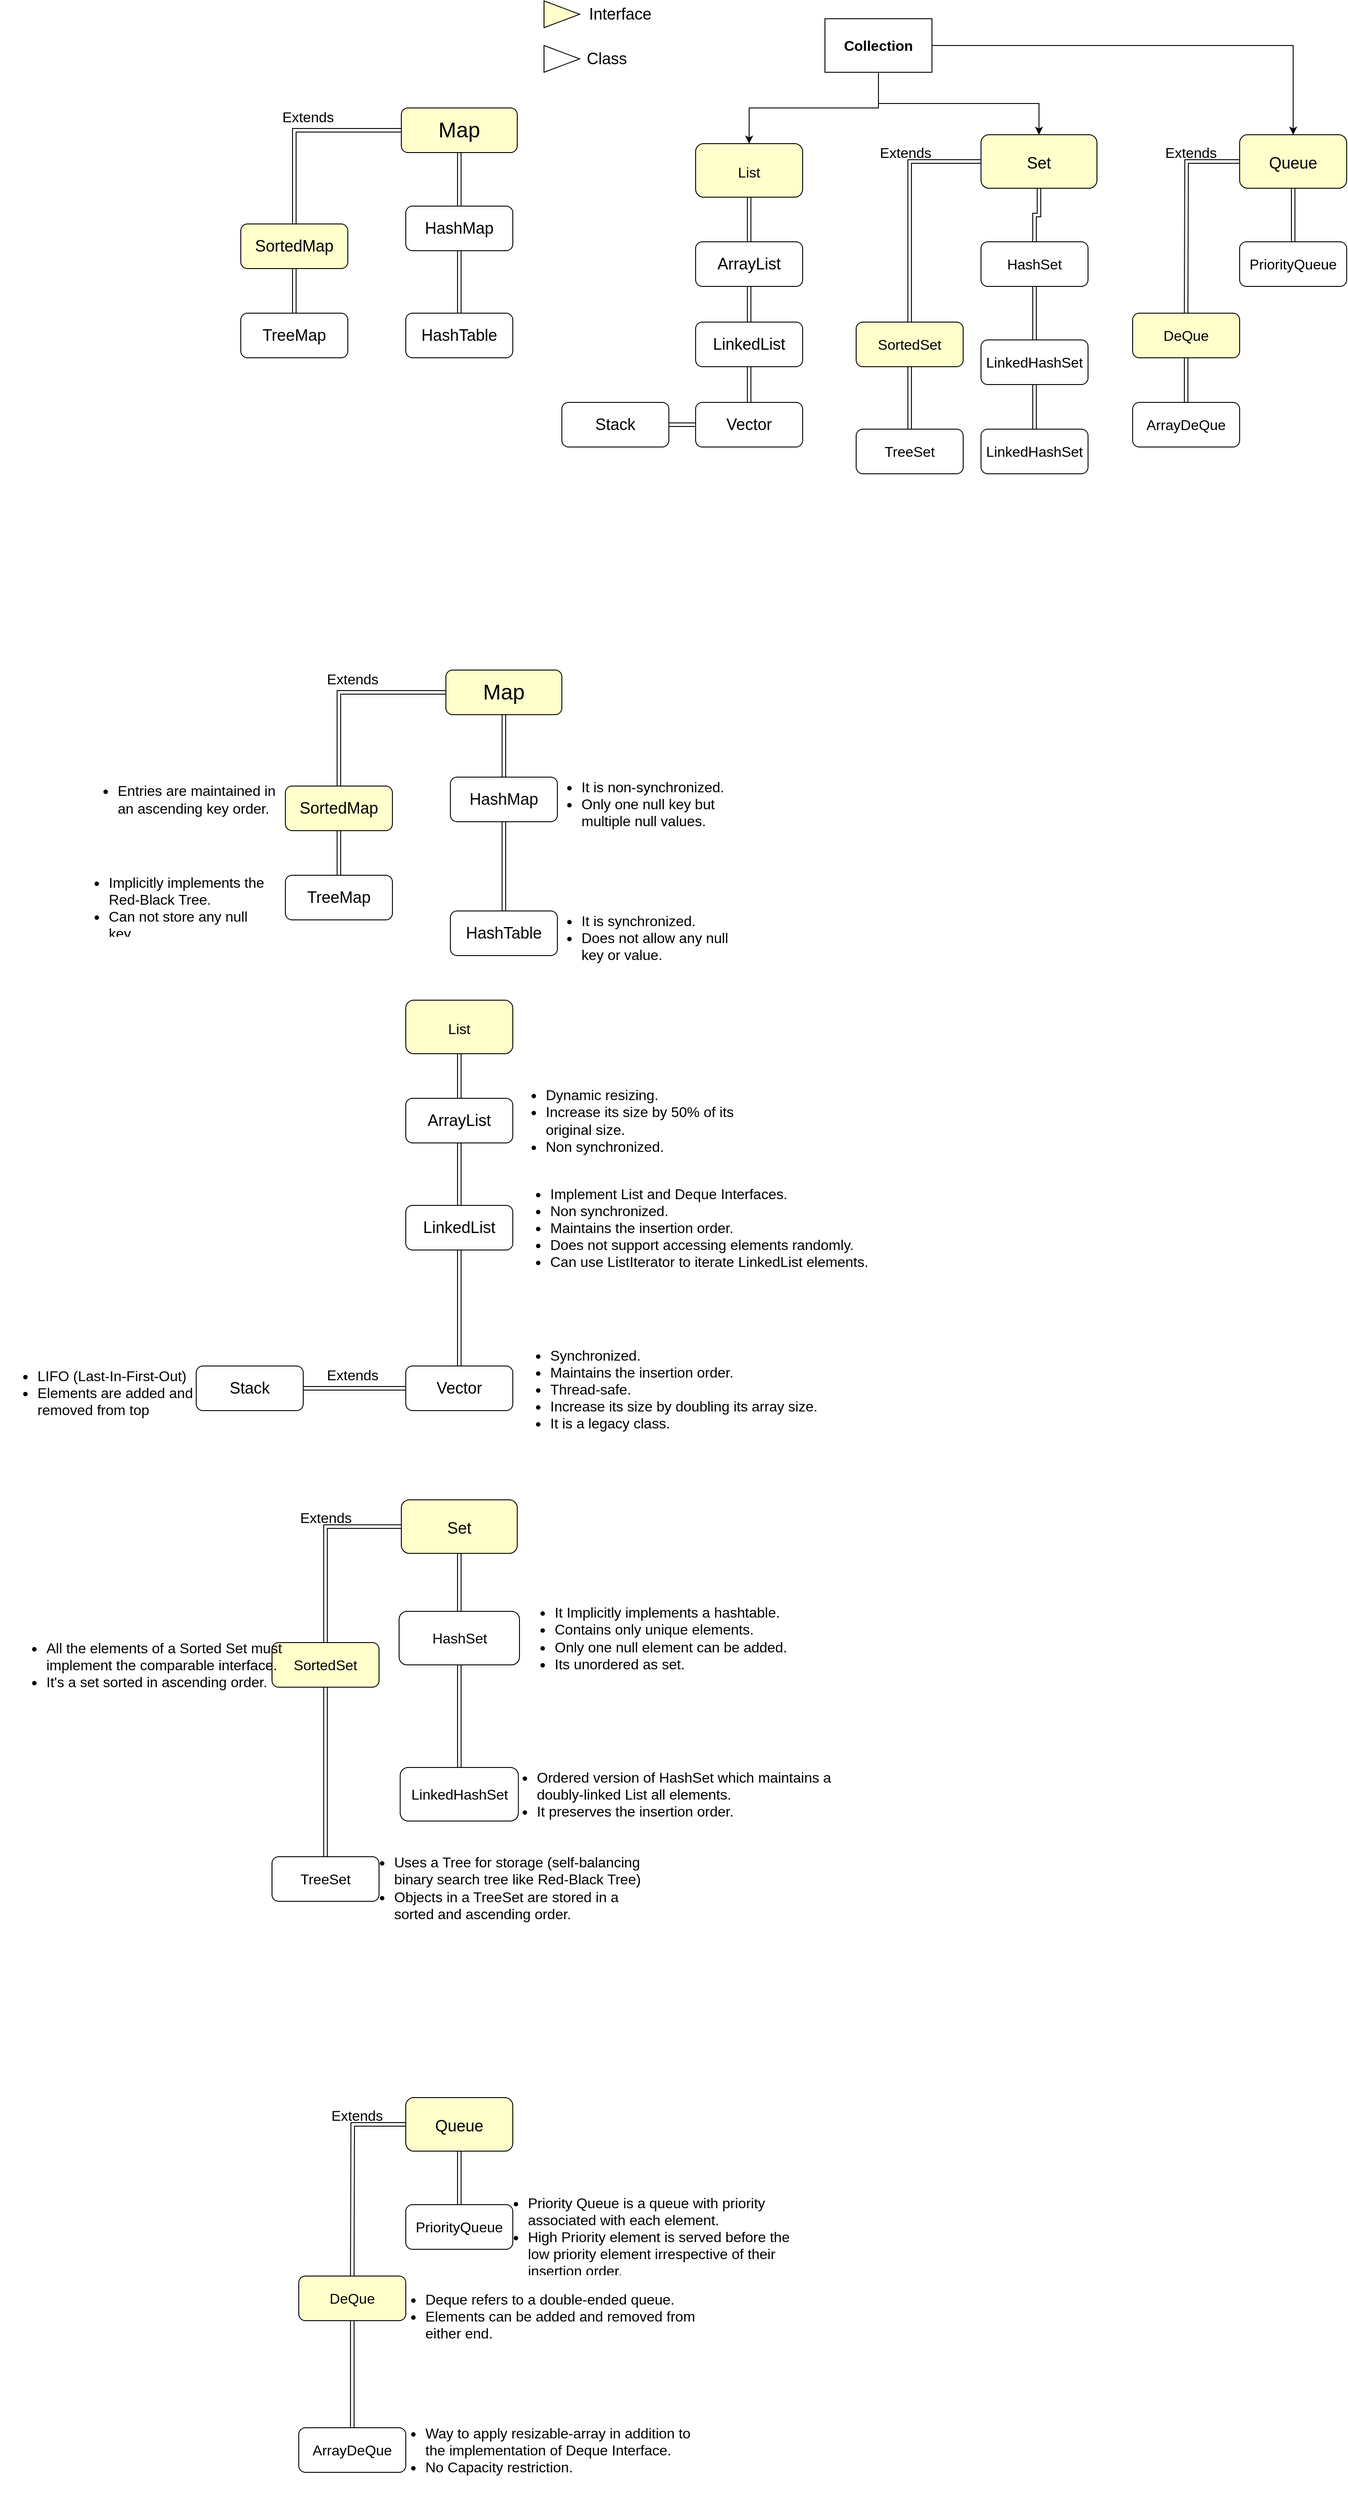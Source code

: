 <mxfile version="15.8.6" type="github" pages="2"><diagram id="_VKj2lzvZAZKMCZYrsVH" name="CollectionFramework"><mxGraphModel dx="2516" dy="801" grid="1" gridSize="10" guides="1" tooltips="1" connect="1" arrows="1" fold="1" page="1" pageScale="1" pageWidth="850" pageHeight="1100" math="0" shadow="0"><root><mxCell id="0"/><mxCell id="1" parent="0"/><mxCell id="1pBtBPHfWaSlfYn6Jvnw-9" style="edgeStyle=orthogonalEdgeStyle;rounded=0;orthogonalLoop=1;jettySize=auto;html=1;entryX=0.5;entryY=0;entryDx=0;entryDy=0;fontSize=24;" parent="1" source="1pBtBPHfWaSlfYn6Jvnw-1" target="1pBtBPHfWaSlfYn6Jvnw-6" edge="1"><mxGeometry relative="1" as="geometry"/></mxCell><mxCell id="1pBtBPHfWaSlfYn6Jvnw-12" style="edgeStyle=elbowEdgeStyle;rounded=0;orthogonalLoop=1;jettySize=auto;elbow=vertical;html=1;fontSize=24;" parent="1" source="1pBtBPHfWaSlfYn6Jvnw-1" target="1pBtBPHfWaSlfYn6Jvnw-7" edge="1"><mxGeometry relative="1" as="geometry"/></mxCell><mxCell id="1pBtBPHfWaSlfYn6Jvnw-13" style="edgeStyle=elbowEdgeStyle;rounded=0;orthogonalLoop=1;jettySize=auto;elbow=vertical;html=1;fontSize=24;" parent="1" source="1pBtBPHfWaSlfYn6Jvnw-1" target="1pBtBPHfWaSlfYn6Jvnw-5" edge="1"><mxGeometry relative="1" as="geometry"/></mxCell><mxCell id="1pBtBPHfWaSlfYn6Jvnw-1" value="&lt;font size=&quot;3&quot;&gt;&lt;b&gt;Collection&lt;/b&gt;&lt;/font&gt;" style="rounded=0;whiteSpace=wrap;html=1;" parent="1" vertex="1"><mxGeometry x="365" y="260" width="120" height="60" as="geometry"/></mxCell><mxCell id="1pBtBPHfWaSlfYn6Jvnw-72" value="" style="edgeStyle=orthogonalEdgeStyle;shape=link;curved=1;rounded=0;orthogonalLoop=1;jettySize=auto;html=1;fontSize=16;elbow=vertical;" parent="1" source="1pBtBPHfWaSlfYn6Jvnw-4" target="1pBtBPHfWaSlfYn6Jvnw-70" edge="1"><mxGeometry relative="1" as="geometry"/></mxCell><mxCell id="1pBtBPHfWaSlfYn6Jvnw-77" style="edgeStyle=orthogonalEdgeStyle;shape=link;curved=1;rounded=0;orthogonalLoop=1;jettySize=auto;html=1;fontSize=16;elbow=vertical;" parent="1" source="1pBtBPHfWaSlfYn6Jvnw-4" target="1pBtBPHfWaSlfYn6Jvnw-76" edge="1"><mxGeometry relative="1" as="geometry"/></mxCell><mxCell id="1pBtBPHfWaSlfYn6Jvnw-4" value="Map" style="rounded=1;whiteSpace=wrap;html=1;fontSize=24;fillColor=#FFFFCC;" parent="1" vertex="1"><mxGeometry x="-110" y="360" width="130" height="50" as="geometry"/></mxCell><mxCell id="1pBtBPHfWaSlfYn6Jvnw-65" style="edgeStyle=orthogonalEdgeStyle;shape=link;curved=1;rounded=0;orthogonalLoop=1;jettySize=auto;html=1;fontSize=16;elbow=vertical;" parent="1" source="1pBtBPHfWaSlfYn6Jvnw-6" edge="1"><mxGeometry relative="1" as="geometry"><mxPoint x="770" y="590" as="targetPoint"/></mxGeometry></mxCell><mxCell id="1pBtBPHfWaSlfYn6Jvnw-66" value="" style="edgeStyle=orthogonalEdgeStyle;shape=link;curved=1;rounded=0;orthogonalLoop=1;jettySize=auto;html=1;fontSize=16;elbow=vertical;" parent="1" source="1pBtBPHfWaSlfYn6Jvnw-6" target="1pBtBPHfWaSlfYn6Jvnw-61" edge="1"><mxGeometry relative="1" as="geometry"/></mxCell><mxCell id="1pBtBPHfWaSlfYn6Jvnw-6" value="&lt;font style=&quot;font-size: 18px&quot;&gt;Queue&lt;/font&gt;" style="rounded=1;whiteSpace=wrap;html=1;fontSize=24;fillColor=#FFFFCC;" parent="1" vertex="1"><mxGeometry x="830" y="390" width="120" height="60" as="geometry"/></mxCell><mxCell id="1pBtBPHfWaSlfYn6Jvnw-54" style="edgeStyle=orthogonalEdgeStyle;shape=link;curved=1;rounded=0;orthogonalLoop=1;jettySize=auto;html=1;entryX=0.5;entryY=0;entryDx=0;entryDy=0;fontSize=16;elbow=vertical;" parent="1" source="1pBtBPHfWaSlfYn6Jvnw-7" target="1pBtBPHfWaSlfYn6Jvnw-51" edge="1"><mxGeometry relative="1" as="geometry"/></mxCell><mxCell id="1pBtBPHfWaSlfYn6Jvnw-57" value="" style="edgeStyle=orthogonalEdgeStyle;shape=link;curved=1;rounded=0;orthogonalLoop=1;jettySize=auto;html=1;fontSize=16;elbow=vertical;" parent="1" source="1pBtBPHfWaSlfYn6Jvnw-7" target="1pBtBPHfWaSlfYn6Jvnw-42" edge="1"><mxGeometry relative="1" as="geometry"/></mxCell><mxCell id="1pBtBPHfWaSlfYn6Jvnw-7" value="&lt;font style=&quot;font-size: 18px&quot;&gt;Set&lt;/font&gt;" style="rounded=1;whiteSpace=wrap;html=1;fontSize=24;fillColor=#FFFFCC;" parent="1" vertex="1"><mxGeometry x="540" y="390" width="130" height="60" as="geometry"/></mxCell><mxCell id="1pBtBPHfWaSlfYn6Jvnw-14" value="" style="triangle;whiteSpace=wrap;html=1;fontSize=18;fillColor=#FFFFCC;" parent="1" vertex="1"><mxGeometry x="50" y="240" width="40" height="30" as="geometry"/></mxCell><mxCell id="1pBtBPHfWaSlfYn6Jvnw-15" value="Interface" style="text;html=1;align=center;verticalAlign=middle;resizable=0;points=[];autosize=1;strokeColor=none;fillColor=none;fontSize=18;" parent="1" vertex="1"><mxGeometry x="90" y="240" width="90" height="30" as="geometry"/></mxCell><mxCell id="1pBtBPHfWaSlfYn6Jvnw-17" value="" style="triangle;whiteSpace=wrap;html=1;fontSize=18;fillColor=none;" parent="1" vertex="1"><mxGeometry x="50" y="290" width="40" height="30" as="geometry"/></mxCell><mxCell id="1pBtBPHfWaSlfYn6Jvnw-18" value="Class" style="text;html=1;align=center;verticalAlign=middle;resizable=0;points=[];autosize=1;strokeColor=none;fillColor=none;fontSize=18;" parent="1" vertex="1"><mxGeometry x="90" y="290" width="60" height="30" as="geometry"/></mxCell><mxCell id="1pBtBPHfWaSlfYn6Jvnw-30" style="edgeStyle=elbowEdgeStyle;shape=link;rounded=0;orthogonalLoop=1;jettySize=auto;elbow=vertical;html=1;entryX=0.5;entryY=0;entryDx=0;entryDy=0;fontSize=18;" parent="1" source="1pBtBPHfWaSlfYn6Jvnw-5" target="1pBtBPHfWaSlfYn6Jvnw-29" edge="1"><mxGeometry relative="1" as="geometry"/></mxCell><mxCell id="1pBtBPHfWaSlfYn6Jvnw-5" value="&lt;font size=&quot;3&quot;&gt;List&lt;/font&gt;" style="rounded=1;whiteSpace=wrap;html=1;fontSize=24;fillColor=#FFFFCC;" parent="1" vertex="1"><mxGeometry x="220" y="400" width="120" height="60" as="geometry"/></mxCell><mxCell id="1pBtBPHfWaSlfYn6Jvnw-33" style="edgeStyle=elbowEdgeStyle;shape=link;rounded=0;orthogonalLoop=1;jettySize=auto;elbow=vertical;html=1;entryX=0.5;entryY=0;entryDx=0;entryDy=0;fontSize=18;" parent="1" source="1pBtBPHfWaSlfYn6Jvnw-29" target="1pBtBPHfWaSlfYn6Jvnw-32" edge="1"><mxGeometry relative="1" as="geometry"/></mxCell><mxCell id="1pBtBPHfWaSlfYn6Jvnw-29" value="ArrayList" style="rounded=1;whiteSpace=wrap;html=1;fontSize=18;fillColor=none;" parent="1" vertex="1"><mxGeometry x="220" y="510" width="120" height="50" as="geometry"/></mxCell><mxCell id="1pBtBPHfWaSlfYn6Jvnw-35" value="" style="edgeStyle=elbowEdgeStyle;shape=link;rounded=0;orthogonalLoop=1;jettySize=auto;elbow=vertical;html=1;fontSize=18;" parent="1" source="1pBtBPHfWaSlfYn6Jvnw-32" target="1pBtBPHfWaSlfYn6Jvnw-34" edge="1"><mxGeometry relative="1" as="geometry"/></mxCell><mxCell id="1pBtBPHfWaSlfYn6Jvnw-32" value="LinkedList" style="rounded=1;whiteSpace=wrap;html=1;fontSize=18;fillColor=none;" parent="1" vertex="1"><mxGeometry x="220" y="600" width="120" height="50" as="geometry"/></mxCell><mxCell id="1pBtBPHfWaSlfYn6Jvnw-37" value="" style="edgeStyle=elbowEdgeStyle;shape=link;rounded=0;orthogonalLoop=1;jettySize=auto;elbow=vertical;html=1;fontSize=18;" parent="1" source="1pBtBPHfWaSlfYn6Jvnw-34" target="1pBtBPHfWaSlfYn6Jvnw-36" edge="1"><mxGeometry relative="1" as="geometry"/></mxCell><mxCell id="1pBtBPHfWaSlfYn6Jvnw-41" value="" style="edgeStyle=elbowEdgeStyle;shape=link;rounded=0;orthogonalLoop=1;jettySize=auto;elbow=vertical;html=1;fontSize=18;" parent="1" source="1pBtBPHfWaSlfYn6Jvnw-34" target="1pBtBPHfWaSlfYn6Jvnw-36" edge="1"><mxGeometry relative="1" as="geometry"/></mxCell><mxCell id="1pBtBPHfWaSlfYn6Jvnw-34" value="Vector" style="rounded=1;whiteSpace=wrap;html=1;fontSize=18;fillColor=none;" parent="1" vertex="1"><mxGeometry x="220" y="690" width="120" height="50" as="geometry"/></mxCell><mxCell id="1pBtBPHfWaSlfYn6Jvnw-36" value="Stack" style="rounded=1;whiteSpace=wrap;html=1;fontSize=18;fillColor=none;" parent="1" vertex="1"><mxGeometry x="70" y="690" width="120" height="50" as="geometry"/></mxCell><mxCell id="1pBtBPHfWaSlfYn6Jvnw-59" value="" style="edgeStyle=orthogonalEdgeStyle;shape=link;curved=1;rounded=0;orthogonalLoop=1;jettySize=auto;html=1;fontSize=16;elbow=vertical;" parent="1" source="1pBtBPHfWaSlfYn6Jvnw-42" target="1pBtBPHfWaSlfYn6Jvnw-43" edge="1"><mxGeometry relative="1" as="geometry"/></mxCell><mxCell id="1pBtBPHfWaSlfYn6Jvnw-42" value="&lt;font style=&quot;font-size: 16px&quot;&gt;HashSet&lt;/font&gt;" style="rounded=1;whiteSpace=wrap;html=1;fontSize=18;fillColor=none;" parent="1" vertex="1"><mxGeometry x="540" y="510" width="120" height="50" as="geometry"/></mxCell><mxCell id="1pBtBPHfWaSlfYn6Jvnw-60" value="" style="edgeStyle=orthogonalEdgeStyle;shape=link;curved=1;rounded=0;orthogonalLoop=1;jettySize=auto;html=1;fontSize=16;elbow=vertical;" parent="1" source="1pBtBPHfWaSlfYn6Jvnw-43" target="1pBtBPHfWaSlfYn6Jvnw-44" edge="1"><mxGeometry relative="1" as="geometry"/></mxCell><mxCell id="1pBtBPHfWaSlfYn6Jvnw-43" value="&lt;font style=&quot;font-size: 16px&quot;&gt;LinkedHashSet&lt;/font&gt;" style="rounded=1;whiteSpace=wrap;html=1;fontSize=18;fillColor=none;" parent="1" vertex="1"><mxGeometry x="540" y="620" width="120" height="50" as="geometry"/></mxCell><mxCell id="1pBtBPHfWaSlfYn6Jvnw-44" value="&lt;font style=&quot;font-size: 16px&quot;&gt;LinkedHashSet&lt;/font&gt;" style="rounded=1;whiteSpace=wrap;html=1;fontSize=18;fillColor=none;" parent="1" vertex="1"><mxGeometry x="540" y="720" width="120" height="50" as="geometry"/></mxCell><mxCell id="1pBtBPHfWaSlfYn6Jvnw-45" value="&lt;font style=&quot;font-size: 16px&quot;&gt;TreeSet&lt;/font&gt;" style="rounded=1;whiteSpace=wrap;html=1;fontSize=18;fillColor=none;" parent="1" vertex="1"><mxGeometry x="400" y="720" width="120" height="50" as="geometry"/></mxCell><mxCell id="1pBtBPHfWaSlfYn6Jvnw-49" value="Extends" style="text;html=1;align=center;verticalAlign=middle;resizable=0;points=[];autosize=1;strokeColor=none;fillColor=none;fontSize=16;" parent="1" vertex="1"><mxGeometry x="420" y="400" width="70" height="20" as="geometry"/></mxCell><mxCell id="1pBtBPHfWaSlfYn6Jvnw-55" style="edgeStyle=orthogonalEdgeStyle;shape=link;curved=1;rounded=0;orthogonalLoop=1;jettySize=auto;html=1;entryX=0.5;entryY=0;entryDx=0;entryDy=0;fontSize=16;elbow=vertical;" parent="1" source="1pBtBPHfWaSlfYn6Jvnw-51" target="1pBtBPHfWaSlfYn6Jvnw-45" edge="1"><mxGeometry relative="1" as="geometry"/></mxCell><mxCell id="1pBtBPHfWaSlfYn6Jvnw-51" value="&lt;font style=&quot;font-size: 16px&quot;&gt;SortedSet&lt;br&gt;&lt;/font&gt;" style="rounded=1;whiteSpace=wrap;html=1;fontSize=18;fillColor=#FFFFCC;" parent="1" vertex="1"><mxGeometry x="400" y="600" width="120" height="50" as="geometry"/></mxCell><mxCell id="1pBtBPHfWaSlfYn6Jvnw-61" value="&lt;font style=&quot;font-size: 16px&quot;&gt;PriorityQueue&lt;/font&gt;" style="rounded=1;whiteSpace=wrap;html=1;fontSize=18;fillColor=none;" parent="1" vertex="1"><mxGeometry x="830" y="510" width="120" height="50" as="geometry"/></mxCell><mxCell id="1pBtBPHfWaSlfYn6Jvnw-69" value="" style="edgeStyle=orthogonalEdgeStyle;shape=link;curved=1;rounded=0;orthogonalLoop=1;jettySize=auto;html=1;fontSize=16;elbow=vertical;" parent="1" source="1pBtBPHfWaSlfYn6Jvnw-62" target="1pBtBPHfWaSlfYn6Jvnw-68" edge="1"><mxGeometry relative="1" as="geometry"/></mxCell><mxCell id="1pBtBPHfWaSlfYn6Jvnw-62" value="&lt;font style=&quot;font-size: 16px&quot;&gt;DeQue&lt;/font&gt;" style="rounded=1;whiteSpace=wrap;html=1;fontSize=18;fillColor=#FFFFCC;" parent="1" vertex="1"><mxGeometry x="710" y="590" width="120" height="50" as="geometry"/></mxCell><mxCell id="1pBtBPHfWaSlfYn6Jvnw-67" value="Extends" style="text;html=1;align=center;verticalAlign=middle;resizable=0;points=[];autosize=1;strokeColor=none;fillColor=none;fontSize=16;" parent="1" vertex="1"><mxGeometry x="740" y="400" width="70" height="20" as="geometry"/></mxCell><mxCell id="1pBtBPHfWaSlfYn6Jvnw-68" value="&lt;font style=&quot;font-size: 16px&quot;&gt;ArrayDeQue&lt;/font&gt;" style="rounded=1;whiteSpace=wrap;html=1;fontSize=18;fillColor=none;" parent="1" vertex="1"><mxGeometry x="710" y="690" width="120" height="50" as="geometry"/></mxCell><mxCell id="1pBtBPHfWaSlfYn6Jvnw-73" value="" style="edgeStyle=orthogonalEdgeStyle;shape=link;curved=1;rounded=0;orthogonalLoop=1;jettySize=auto;html=1;fontSize=16;elbow=vertical;" parent="1" source="1pBtBPHfWaSlfYn6Jvnw-70" target="1pBtBPHfWaSlfYn6Jvnw-71" edge="1"><mxGeometry relative="1" as="geometry"/></mxCell><mxCell id="1pBtBPHfWaSlfYn6Jvnw-70" value="HashMap" style="rounded=1;whiteSpace=wrap;html=1;fontSize=18;fillColor=none;" parent="1" vertex="1"><mxGeometry x="-105" y="470" width="120" height="50" as="geometry"/></mxCell><mxCell id="1pBtBPHfWaSlfYn6Jvnw-71" value="HashTable&lt;br&gt;" style="rounded=1;whiteSpace=wrap;html=1;fontSize=18;fillColor=none;" parent="1" vertex="1"><mxGeometry x="-105" y="590" width="120" height="50" as="geometry"/></mxCell><mxCell id="1pBtBPHfWaSlfYn6Jvnw-74" value="TreeMap" style="rounded=1;whiteSpace=wrap;html=1;fontSize=18;fillColor=none;" parent="1" vertex="1"><mxGeometry x="-290" y="590" width="120" height="50" as="geometry"/></mxCell><mxCell id="1pBtBPHfWaSlfYn6Jvnw-78" value="" style="edgeStyle=orthogonalEdgeStyle;shape=link;curved=1;rounded=0;orthogonalLoop=1;jettySize=auto;html=1;fontSize=16;elbow=vertical;" parent="1" source="1pBtBPHfWaSlfYn6Jvnw-76" target="1pBtBPHfWaSlfYn6Jvnw-74" edge="1"><mxGeometry relative="1" as="geometry"/></mxCell><mxCell id="1pBtBPHfWaSlfYn6Jvnw-76" value="SortedMap" style="rounded=1;whiteSpace=wrap;html=1;fontSize=18;fillColor=#FFFFCC;" parent="1" vertex="1"><mxGeometry x="-290" y="490" width="120" height="50" as="geometry"/></mxCell><mxCell id="1pBtBPHfWaSlfYn6Jvnw-79" value="Extends" style="text;html=1;align=center;verticalAlign=middle;resizable=0;points=[];autosize=1;strokeColor=none;fillColor=none;fontSize=16;" parent="1" vertex="1"><mxGeometry x="-250" y="360" width="70" height="20" as="geometry"/></mxCell><mxCell id="1pBtBPHfWaSlfYn6Jvnw-86" value="" style="edgeStyle=orthogonalEdgeStyle;shape=link;curved=1;rounded=0;orthogonalLoop=1;jettySize=auto;html=1;fontSize=16;elbow=vertical;" parent="1" source="1pBtBPHfWaSlfYn6Jvnw-88" target="1pBtBPHfWaSlfYn6Jvnw-90" edge="1"><mxGeometry relative="1" as="geometry"/></mxCell><mxCell id="1pBtBPHfWaSlfYn6Jvnw-87" style="edgeStyle=orthogonalEdgeStyle;shape=link;curved=1;rounded=0;orthogonalLoop=1;jettySize=auto;html=1;fontSize=16;elbow=vertical;" parent="1" source="1pBtBPHfWaSlfYn6Jvnw-88" target="1pBtBPHfWaSlfYn6Jvnw-94" edge="1"><mxGeometry relative="1" as="geometry"/></mxCell><mxCell id="1pBtBPHfWaSlfYn6Jvnw-88" value="Map" style="rounded=1;whiteSpace=wrap;html=1;fontSize=24;fillColor=#FFFFCC;" parent="1" vertex="1"><mxGeometry x="-60" y="990" width="130" height="50" as="geometry"/></mxCell><mxCell id="1pBtBPHfWaSlfYn6Jvnw-89" value="" style="edgeStyle=orthogonalEdgeStyle;shape=link;curved=1;rounded=0;orthogonalLoop=1;jettySize=auto;html=1;fontSize=16;elbow=vertical;" parent="1" source="1pBtBPHfWaSlfYn6Jvnw-90" target="1pBtBPHfWaSlfYn6Jvnw-91" edge="1"><mxGeometry relative="1" as="geometry"/></mxCell><mxCell id="1pBtBPHfWaSlfYn6Jvnw-90" value="HashMap" style="rounded=1;whiteSpace=wrap;html=1;fontSize=18;fillColor=none;" parent="1" vertex="1"><mxGeometry x="-55" y="1110" width="120" height="50" as="geometry"/></mxCell><mxCell id="1pBtBPHfWaSlfYn6Jvnw-91" value="HashTable&lt;br&gt;" style="rounded=1;whiteSpace=wrap;html=1;fontSize=18;fillColor=none;" parent="1" vertex="1"><mxGeometry x="-55" y="1260" width="120" height="50" as="geometry"/></mxCell><mxCell id="1pBtBPHfWaSlfYn6Jvnw-92" value="TreeMap" style="rounded=1;whiteSpace=wrap;html=1;fontSize=18;fillColor=none;" parent="1" vertex="1"><mxGeometry x="-240" y="1220" width="120" height="50" as="geometry"/></mxCell><mxCell id="1pBtBPHfWaSlfYn6Jvnw-93" value="" style="edgeStyle=orthogonalEdgeStyle;shape=link;curved=1;rounded=0;orthogonalLoop=1;jettySize=auto;html=1;fontSize=16;elbow=vertical;" parent="1" source="1pBtBPHfWaSlfYn6Jvnw-94" target="1pBtBPHfWaSlfYn6Jvnw-92" edge="1"><mxGeometry relative="1" as="geometry"/></mxCell><mxCell id="1pBtBPHfWaSlfYn6Jvnw-94" value="SortedMap" style="rounded=1;whiteSpace=wrap;html=1;fontSize=18;fillColor=#FFFFCC;" parent="1" vertex="1"><mxGeometry x="-240" y="1120" width="120" height="50" as="geometry"/></mxCell><mxCell id="1pBtBPHfWaSlfYn6Jvnw-95" value="Extends" style="text;html=1;align=center;verticalAlign=middle;resizable=0;points=[];autosize=1;strokeColor=none;fillColor=none;fontSize=16;" parent="1" vertex="1"><mxGeometry x="-200" y="990" width="70" height="20" as="geometry"/></mxCell><mxCell id="1pBtBPHfWaSlfYn6Jvnw-104" value="&lt;ul&gt;&lt;li&gt;It is non-synchronized.&lt;/li&gt;&lt;li&gt;Only one null key but multiple null values.&lt;/li&gt;&lt;/ul&gt;" style="text;strokeColor=none;fillColor=none;html=1;whiteSpace=wrap;verticalAlign=middle;overflow=hidden;fontSize=16;" parent="1" vertex="1"><mxGeometry x="50" y="1090" width="230" height="100" as="geometry"/></mxCell><mxCell id="1pBtBPHfWaSlfYn6Jvnw-105" value="&lt;ul&gt;&lt;li&gt;It is synchronized.&lt;/li&gt;&lt;li&gt;Does not allow any null key or value.&lt;/li&gt;&lt;/ul&gt;" style="text;strokeColor=none;fillColor=none;html=1;whiteSpace=wrap;verticalAlign=middle;overflow=hidden;fontSize=16;" parent="1" vertex="1"><mxGeometry x="50" y="1240" width="230" height="100" as="geometry"/></mxCell><mxCell id="1pBtBPHfWaSlfYn6Jvnw-106" value="&lt;ul&gt;&lt;li&gt;Entries are maintained in an ascending key order.&lt;/li&gt;&lt;/ul&gt;" style="text;strokeColor=none;fillColor=none;html=1;whiteSpace=wrap;verticalAlign=middle;overflow=hidden;fontSize=16;" parent="1" vertex="1"><mxGeometry x="-470" y="1090" width="230" height="90" as="geometry"/></mxCell><mxCell id="1pBtBPHfWaSlfYn6Jvnw-108" value="&lt;ul&gt;&lt;li&gt;Implicitly implements the Red-Black Tree.&lt;/li&gt;&lt;li&gt;Can not store any null key.&lt;/li&gt;&lt;/ul&gt;" style="text;strokeColor=none;fillColor=none;html=1;whiteSpace=wrap;verticalAlign=middle;overflow=hidden;fontSize=16;" parent="1" vertex="1"><mxGeometry x="-480" y="1200" width="230" height="90" as="geometry"/></mxCell><mxCell id="1pBtBPHfWaSlfYn6Jvnw-109" style="edgeStyle=elbowEdgeStyle;shape=link;rounded=0;orthogonalLoop=1;jettySize=auto;elbow=vertical;html=1;entryX=0.5;entryY=0;entryDx=0;entryDy=0;fontSize=18;" parent="1" source="1pBtBPHfWaSlfYn6Jvnw-110" target="1pBtBPHfWaSlfYn6Jvnw-112" edge="1"><mxGeometry relative="1" as="geometry"/></mxCell><mxCell id="1pBtBPHfWaSlfYn6Jvnw-110" value="&lt;font size=&quot;3&quot;&gt;List&lt;/font&gt;" style="rounded=1;whiteSpace=wrap;html=1;fontSize=24;fillColor=#FFFFCC;" parent="1" vertex="1"><mxGeometry x="-105" y="1360" width="120" height="60" as="geometry"/></mxCell><mxCell id="1pBtBPHfWaSlfYn6Jvnw-111" style="edgeStyle=elbowEdgeStyle;shape=link;rounded=0;orthogonalLoop=1;jettySize=auto;elbow=vertical;html=1;entryX=0.5;entryY=0;entryDx=0;entryDy=0;fontSize=18;" parent="1" source="1pBtBPHfWaSlfYn6Jvnw-112" target="1pBtBPHfWaSlfYn6Jvnw-114" edge="1"><mxGeometry relative="1" as="geometry"/></mxCell><mxCell id="1pBtBPHfWaSlfYn6Jvnw-112" value="ArrayList" style="rounded=1;whiteSpace=wrap;html=1;fontSize=18;fillColor=none;" parent="1" vertex="1"><mxGeometry x="-105" y="1470" width="120" height="50" as="geometry"/></mxCell><mxCell id="1pBtBPHfWaSlfYn6Jvnw-113" value="" style="edgeStyle=elbowEdgeStyle;shape=link;rounded=0;orthogonalLoop=1;jettySize=auto;elbow=vertical;html=1;fontSize=18;" parent="1" source="1pBtBPHfWaSlfYn6Jvnw-114" target="1pBtBPHfWaSlfYn6Jvnw-117" edge="1"><mxGeometry relative="1" as="geometry"/></mxCell><mxCell id="1pBtBPHfWaSlfYn6Jvnw-114" value="LinkedList" style="rounded=1;whiteSpace=wrap;html=1;fontSize=18;fillColor=none;" parent="1" vertex="1"><mxGeometry x="-105" y="1590" width="120" height="50" as="geometry"/></mxCell><mxCell id="1pBtBPHfWaSlfYn6Jvnw-115" value="" style="edgeStyle=elbowEdgeStyle;shape=link;rounded=0;orthogonalLoop=1;jettySize=auto;elbow=vertical;html=1;fontSize=18;" parent="1" source="1pBtBPHfWaSlfYn6Jvnw-117" target="1pBtBPHfWaSlfYn6Jvnw-118" edge="1"><mxGeometry relative="1" as="geometry"/></mxCell><mxCell id="1pBtBPHfWaSlfYn6Jvnw-116" value="" style="edgeStyle=elbowEdgeStyle;shape=link;rounded=0;orthogonalLoop=1;jettySize=auto;elbow=vertical;html=1;fontSize=18;" parent="1" source="1pBtBPHfWaSlfYn6Jvnw-117" target="1pBtBPHfWaSlfYn6Jvnw-118" edge="1"><mxGeometry relative="1" as="geometry"/></mxCell><mxCell id="1pBtBPHfWaSlfYn6Jvnw-117" value="Vector" style="rounded=1;whiteSpace=wrap;html=1;fontSize=18;fillColor=none;" parent="1" vertex="1"><mxGeometry x="-105" y="1770" width="120" height="50" as="geometry"/></mxCell><mxCell id="1pBtBPHfWaSlfYn6Jvnw-118" value="Stack" style="rounded=1;whiteSpace=wrap;html=1;fontSize=18;fillColor=none;" parent="1" vertex="1"><mxGeometry x="-340" y="1770" width="120" height="50" as="geometry"/></mxCell><mxCell id="1pBtBPHfWaSlfYn6Jvnw-119" value="&lt;ul&gt;&lt;li&gt;Dynamic resizing.&amp;nbsp;&lt;/li&gt;&lt;li&gt;Increase its size by 50% of its original size.&lt;/li&gt;&lt;li&gt;Non synchronized.&lt;/li&gt;&lt;/ul&gt;" style="text;strokeColor=none;fillColor=none;html=1;whiteSpace=wrap;verticalAlign=middle;overflow=hidden;fontSize=16;" parent="1" vertex="1"><mxGeometry x="10" y="1430" width="280" height="130" as="geometry"/></mxCell><mxCell id="1pBtBPHfWaSlfYn6Jvnw-120" value="&lt;ul&gt;&lt;li&gt;Implement List and Deque Interfaces.&lt;/li&gt;&lt;li&gt;&lt;span&gt;Non synchronized.&lt;/span&gt;&lt;br&gt;&lt;/li&gt;&lt;li&gt;&lt;span&gt;Maintains the insertion order.&lt;/span&gt;&lt;/li&gt;&lt;li&gt;&lt;span&gt;Does not support accessing elements randomly.&lt;/span&gt;&lt;/li&gt;&lt;li&gt;Can use ListIterator to iterate LinkedList elements.&lt;/li&gt;&lt;/ul&gt;" style="text;strokeColor=none;fillColor=none;html=1;whiteSpace=wrap;verticalAlign=middle;overflow=hidden;fontSize=16;" parent="1" vertex="1"><mxGeometry x="15" y="1549" width="515" height="130" as="geometry"/></mxCell><mxCell id="1pBtBPHfWaSlfYn6Jvnw-121" value="&lt;ul&gt;&lt;li&gt;Synchronized.&lt;/li&gt;&lt;li&gt;&lt;span&gt;Maintains the insertion order.&lt;/span&gt;&lt;/li&gt;&lt;li&gt;&lt;span&gt;Thread-safe.&lt;/span&gt;&lt;/li&gt;&lt;li&gt;Increase its size by doubling its array size.&lt;/li&gt;&lt;li&gt;It is a legacy class.&lt;/li&gt;&lt;/ul&gt;" style="text;strokeColor=none;fillColor=none;html=1;whiteSpace=wrap;verticalAlign=middle;overflow=hidden;fontSize=16;" parent="1" vertex="1"><mxGeometry x="15" y="1730" width="515" height="130" as="geometry"/></mxCell><mxCell id="9qqvofzvsoFPVUdWW1U6-1" value="&lt;ul&gt;&lt;li&gt;LIFO (Last-In-First-Out)&lt;/li&gt;&lt;li&gt;Elements are added and removed from top&lt;/li&gt;&lt;/ul&gt;" style="text;strokeColor=none;fillColor=none;html=1;whiteSpace=wrap;verticalAlign=middle;overflow=hidden;fontSize=16;" parent="1" vertex="1"><mxGeometry x="-560" y="1740" width="260" height="120" as="geometry"/></mxCell><mxCell id="9qqvofzvsoFPVUdWW1U6-2" value="Extends" style="text;html=1;align=center;verticalAlign=middle;resizable=0;points=[];autosize=1;strokeColor=none;fillColor=none;fontSize=16;" parent="1" vertex="1"><mxGeometry x="-200" y="1770" width="70" height="20" as="geometry"/></mxCell><mxCell id="9qqvofzvsoFPVUdWW1U6-3" style="edgeStyle=orthogonalEdgeStyle;shape=link;curved=1;rounded=0;orthogonalLoop=1;jettySize=auto;html=1;entryX=0.5;entryY=0;entryDx=0;entryDy=0;fontSize=16;elbow=vertical;" parent="1" source="9qqvofzvsoFPVUdWW1U6-5" target="9qqvofzvsoFPVUdWW1U6-14" edge="1"><mxGeometry relative="1" as="geometry"/></mxCell><mxCell id="9qqvofzvsoFPVUdWW1U6-4" value="" style="edgeStyle=orthogonalEdgeStyle;shape=link;curved=1;rounded=0;orthogonalLoop=1;jettySize=auto;html=1;fontSize=16;elbow=vertical;" parent="1" source="9qqvofzvsoFPVUdWW1U6-5" target="9qqvofzvsoFPVUdWW1U6-7" edge="1"><mxGeometry relative="1" as="geometry"/></mxCell><mxCell id="9qqvofzvsoFPVUdWW1U6-5" value="&lt;font style=&quot;font-size: 18px&quot;&gt;Set&lt;/font&gt;" style="rounded=1;whiteSpace=wrap;html=1;fontSize=24;fillColor=#FFFFCC;" parent="1" vertex="1"><mxGeometry x="-110" y="1920" width="130" height="60" as="geometry"/></mxCell><mxCell id="9qqvofzvsoFPVUdWW1U6-6" value="" style="edgeStyle=orthogonalEdgeStyle;shape=link;curved=1;rounded=0;orthogonalLoop=1;jettySize=auto;html=1;fontSize=16;elbow=vertical;" parent="1" source="9qqvofzvsoFPVUdWW1U6-7" target="9qqvofzvsoFPVUdWW1U6-9" edge="1"><mxGeometry relative="1" as="geometry"/></mxCell><mxCell id="9qqvofzvsoFPVUdWW1U6-7" value="&lt;font style=&quot;font-size: 16px&quot;&gt;HashSet&lt;/font&gt;" style="rounded=1;whiteSpace=wrap;html=1;fontSize=18;fillColor=none;" parent="1" vertex="1"><mxGeometry x="-112.5" y="2045" width="135" height="60" as="geometry"/></mxCell><mxCell id="9qqvofzvsoFPVUdWW1U6-9" value="&lt;font style=&quot;font-size: 16px&quot;&gt;LinkedHashSet&lt;/font&gt;" style="rounded=1;whiteSpace=wrap;html=1;fontSize=18;fillColor=none;" parent="1" vertex="1"><mxGeometry x="-111.25" y="2220" width="132.5" height="60" as="geometry"/></mxCell><mxCell id="9qqvofzvsoFPVUdWW1U6-11" value="&lt;font style=&quot;font-size: 16px&quot;&gt;TreeSet&lt;/font&gt;" style="rounded=1;whiteSpace=wrap;html=1;fontSize=18;fillColor=none;" parent="1" vertex="1"><mxGeometry x="-255" y="2320" width="120" height="50" as="geometry"/></mxCell><mxCell id="9qqvofzvsoFPVUdWW1U6-12" value="Extends" style="text;html=1;align=center;verticalAlign=middle;resizable=0;points=[];autosize=1;strokeColor=none;fillColor=none;fontSize=16;" parent="1" vertex="1"><mxGeometry x="-230" y="1930" width="70" height="20" as="geometry"/></mxCell><mxCell id="9qqvofzvsoFPVUdWW1U6-13" style="edgeStyle=orthogonalEdgeStyle;shape=link;curved=1;rounded=0;orthogonalLoop=1;jettySize=auto;html=1;entryX=0.5;entryY=0;entryDx=0;entryDy=0;fontSize=16;elbow=vertical;" parent="1" source="9qqvofzvsoFPVUdWW1U6-14" target="9qqvofzvsoFPVUdWW1U6-11" edge="1"><mxGeometry relative="1" as="geometry"/></mxCell><mxCell id="9qqvofzvsoFPVUdWW1U6-14" value="&lt;font style=&quot;font-size: 16px&quot;&gt;SortedSet&lt;br&gt;&lt;/font&gt;" style="rounded=1;whiteSpace=wrap;html=1;fontSize=18;fillColor=#FFFFCC;" parent="1" vertex="1"><mxGeometry x="-255" y="2080" width="120" height="50" as="geometry"/></mxCell><mxCell id="9qqvofzvsoFPVUdWW1U6-15" value="&lt;ul&gt;&lt;li&gt;It Implicitly implements a hashtable.&lt;/li&gt;&lt;li&gt;Contains only unique elements.&lt;/li&gt;&lt;li&gt;&lt;span&gt;Only one null element can be added.&lt;/span&gt;&lt;/li&gt;&lt;li&gt;Its unordered as set.&lt;/li&gt;&lt;/ul&gt;" style="text;strokeColor=none;fillColor=none;html=1;whiteSpace=wrap;verticalAlign=middle;overflow=hidden;fontSize=16;" parent="1" vertex="1"><mxGeometry x="20" y="2010" width="515" height="130" as="geometry"/></mxCell><mxCell id="9qqvofzvsoFPVUdWW1U6-16" value="&lt;ul&gt;&lt;li&gt;Ordered version of HashSet which maintains a doubly-linked List all elements.&lt;/li&gt;&lt;li&gt;&lt;span&gt;It preserves the insertion order.&lt;/span&gt;&lt;/li&gt;&lt;/ul&gt;" style="text;strokeColor=none;fillColor=none;html=1;whiteSpace=wrap;verticalAlign=middle;overflow=hidden;fontSize=16;" parent="1" vertex="1"><mxGeometry y="2185" width="400" height="130" as="geometry"/></mxCell><mxCell id="9qqvofzvsoFPVUdWW1U6-17" value="&lt;ul&gt;&lt;li&gt;All the elements of a Sorted Set must implement the comparable interface.&lt;/li&gt;&lt;li&gt;It's a set sorted in ascending order.&lt;/li&gt;&lt;/ul&gt;" style="text;strokeColor=none;fillColor=none;html=1;whiteSpace=wrap;verticalAlign=middle;overflow=hidden;fontSize=16;" parent="1" vertex="1"><mxGeometry x="-550" y="2040" width="310" height="130" as="geometry"/></mxCell><mxCell id="9qqvofzvsoFPVUdWW1U6-18" value="&lt;ul&gt;&lt;li&gt;Uses a Tree for storage (self-balancing binary search tree like Red-Black Tree)&lt;/li&gt;&lt;li&gt;Objects in a TreeSet are stored in a sorted and ascending order.&lt;/li&gt;&lt;/ul&gt;" style="text;strokeColor=none;fillColor=none;html=1;whiteSpace=wrap;verticalAlign=middle;overflow=hidden;fontSize=16;" parent="1" vertex="1"><mxGeometry x="-160" y="2290" width="340" height="130" as="geometry"/></mxCell><mxCell id="9qqvofzvsoFPVUdWW1U6-19" style="edgeStyle=orthogonalEdgeStyle;shape=link;curved=1;rounded=0;orthogonalLoop=1;jettySize=auto;html=1;fontSize=16;elbow=vertical;" parent="1" source="9qqvofzvsoFPVUdWW1U6-21" edge="1"><mxGeometry relative="1" as="geometry"><mxPoint x="-165" y="2790" as="targetPoint"/></mxGeometry></mxCell><mxCell id="9qqvofzvsoFPVUdWW1U6-20" value="" style="edgeStyle=orthogonalEdgeStyle;shape=link;curved=1;rounded=0;orthogonalLoop=1;jettySize=auto;html=1;fontSize=16;elbow=vertical;" parent="1" source="9qqvofzvsoFPVUdWW1U6-21" target="9qqvofzvsoFPVUdWW1U6-22" edge="1"><mxGeometry relative="1" as="geometry"/></mxCell><mxCell id="9qqvofzvsoFPVUdWW1U6-21" value="&lt;font style=&quot;font-size: 18px&quot;&gt;Queue&lt;/font&gt;" style="rounded=1;whiteSpace=wrap;html=1;fontSize=24;fillColor=#FFFFCC;" parent="1" vertex="1"><mxGeometry x="-105" y="2590" width="120" height="60" as="geometry"/></mxCell><mxCell id="9qqvofzvsoFPVUdWW1U6-22" value="&lt;font style=&quot;font-size: 16px&quot;&gt;PriorityQueue&lt;/font&gt;" style="rounded=1;whiteSpace=wrap;html=1;fontSize=18;fillColor=none;" parent="1" vertex="1"><mxGeometry x="-105" y="2710" width="120" height="50" as="geometry"/></mxCell><mxCell id="9qqvofzvsoFPVUdWW1U6-23" value="" style="edgeStyle=orthogonalEdgeStyle;shape=link;curved=1;rounded=0;orthogonalLoop=1;jettySize=auto;html=1;fontSize=16;elbow=vertical;" parent="1" source="9qqvofzvsoFPVUdWW1U6-24" target="9qqvofzvsoFPVUdWW1U6-26" edge="1"><mxGeometry relative="1" as="geometry"/></mxCell><mxCell id="9qqvofzvsoFPVUdWW1U6-24" value="&lt;font style=&quot;font-size: 16px&quot;&gt;DeQue&lt;/font&gt;" style="rounded=1;whiteSpace=wrap;html=1;fontSize=18;fillColor=#FFFFCC;" parent="1" vertex="1"><mxGeometry x="-225" y="2790" width="120" height="50" as="geometry"/></mxCell><mxCell id="9qqvofzvsoFPVUdWW1U6-25" value="Extends" style="text;html=1;align=center;verticalAlign=middle;resizable=0;points=[];autosize=1;strokeColor=none;fillColor=none;fontSize=16;" parent="1" vertex="1"><mxGeometry x="-195" y="2600" width="70" height="20" as="geometry"/></mxCell><mxCell id="9qqvofzvsoFPVUdWW1U6-26" value="&lt;font style=&quot;font-size: 16px&quot;&gt;ArrayDeQue&lt;/font&gt;" style="rounded=1;whiteSpace=wrap;html=1;fontSize=18;fillColor=none;" parent="1" vertex="1"><mxGeometry x="-225" y="2960" width="120" height="50" as="geometry"/></mxCell><mxCell id="9qqvofzvsoFPVUdWW1U6-27" value="&lt;ul&gt;&lt;li&gt;Priority Queue is a queue with priority associated with each element.&lt;/li&gt;&lt;li&gt;High Priority element is served before the low priority element irrespective of their insertion order.&lt;/li&gt;&lt;/ul&gt;" style="text;strokeColor=none;fillColor=none;html=1;whiteSpace=wrap;verticalAlign=middle;overflow=hidden;fontSize=16;" parent="1" vertex="1"><mxGeometry x="-10" y="2680" width="350" height="110" as="geometry"/></mxCell><mxCell id="9qqvofzvsoFPVUdWW1U6-28" value="&lt;ul&gt;&lt;li&gt;Deque refers to a double-ended queue.&lt;/li&gt;&lt;li&gt;Elements can be added and removed from either end.&lt;/li&gt;&lt;/ul&gt;" style="text;strokeColor=none;fillColor=none;html=1;whiteSpace=wrap;verticalAlign=middle;overflow=hidden;fontSize=16;" parent="1" vertex="1"><mxGeometry x="-125" y="2780" width="350" height="110" as="geometry"/></mxCell><mxCell id="9qqvofzvsoFPVUdWW1U6-30" value="&lt;ul&gt;&lt;li&gt;Way to apply resizable-array in addition to the implementation of Deque Interface.&lt;/li&gt;&lt;li&gt;No Capacity restriction.&lt;/li&gt;&lt;/ul&gt;" style="text;strokeColor=none;fillColor=none;html=1;whiteSpace=wrap;verticalAlign=middle;overflow=hidden;fontSize=16;" parent="1" vertex="1"><mxGeometry x="-125" y="2930" width="350" height="110" as="geometry"/></mxCell></root></mxGraphModel></diagram><diagram id="eHRb_WNQJD4Rb1u5xlJt" name="Page-2"><mxGraphModel dx="1849" dy="801" grid="1" gridSize="10" guides="1" tooltips="1" connect="1" arrows="1" fold="1" page="1" pageScale="1" pageWidth="850" pageHeight="1100" math="0" shadow="0"><root><mxCell id="QoKbnfso7J8wvZH73YMs-0"/><mxCell id="QoKbnfso7J8wvZH73YMs-1" parent="QoKbnfso7J8wvZH73YMs-0"/></root></mxGraphModel></diagram></mxfile>